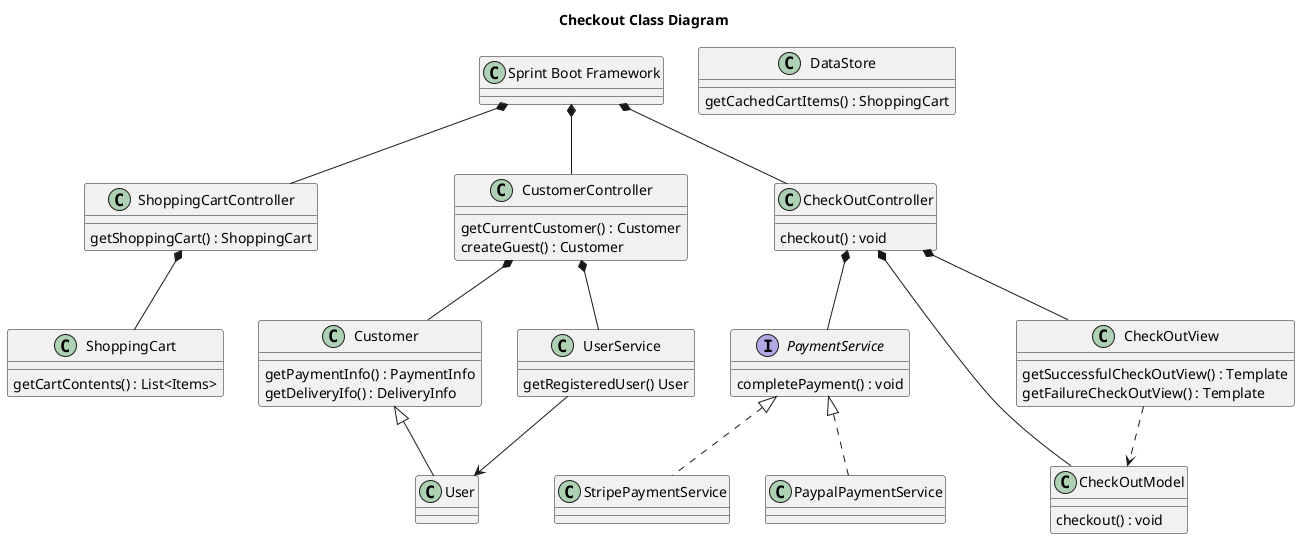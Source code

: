 @startuml

title Checkout Class Diagram

class "Sprint Boot Framework" as SBF
SBF *-- ShoppingCartController
SBF *-- CustomerController
SBF *-- CheckOutController
ShoppingCartController *-- ShoppingCart

class ShoppingCartController {
getShoppingCart() : ShoppingCart
}

class DataStore {
getCachedCartItems() : ShoppingCart
}

class ShoppingCart {
__
getCartContents() : List<Items>
}

class CustomerController {
__
getCurrentCustomer() : Customer
createGuest() : Customer
}

class Customer {
__
getPaymentInfo() : PaymentInfo
getDeliveryIfo() : DeliveryInfo
}

class UserService {
__
getRegisteredUser() User
}

User -up-|> Customer
CustomerController *-- UserService
CustomerController *-- Customer
UserService--> User

class CheckOutController {
__
checkout() : void
}

class CheckOutModel {
__
checkout() : void
}
interface PaymentService {
completePayment() : void
}

class CheckOutView {
getSuccessfulCheckOutView() : Template
getFailureCheckOutView() : Template
}

StripePaymentService .up.|> PaymentService
PaypalPaymentService .up.|> PaymentService

CheckOutController *-- PaymentService
CheckOutController *-- CheckOutModel
CheckOutController *-- CheckOutView
CheckOutView ..> CheckOutModel
'ObserverPattern or Pub/Sub needed to be added...
'  if someone else buys last item, shopping cart should be updated...
'View may need to be updated
@enduml